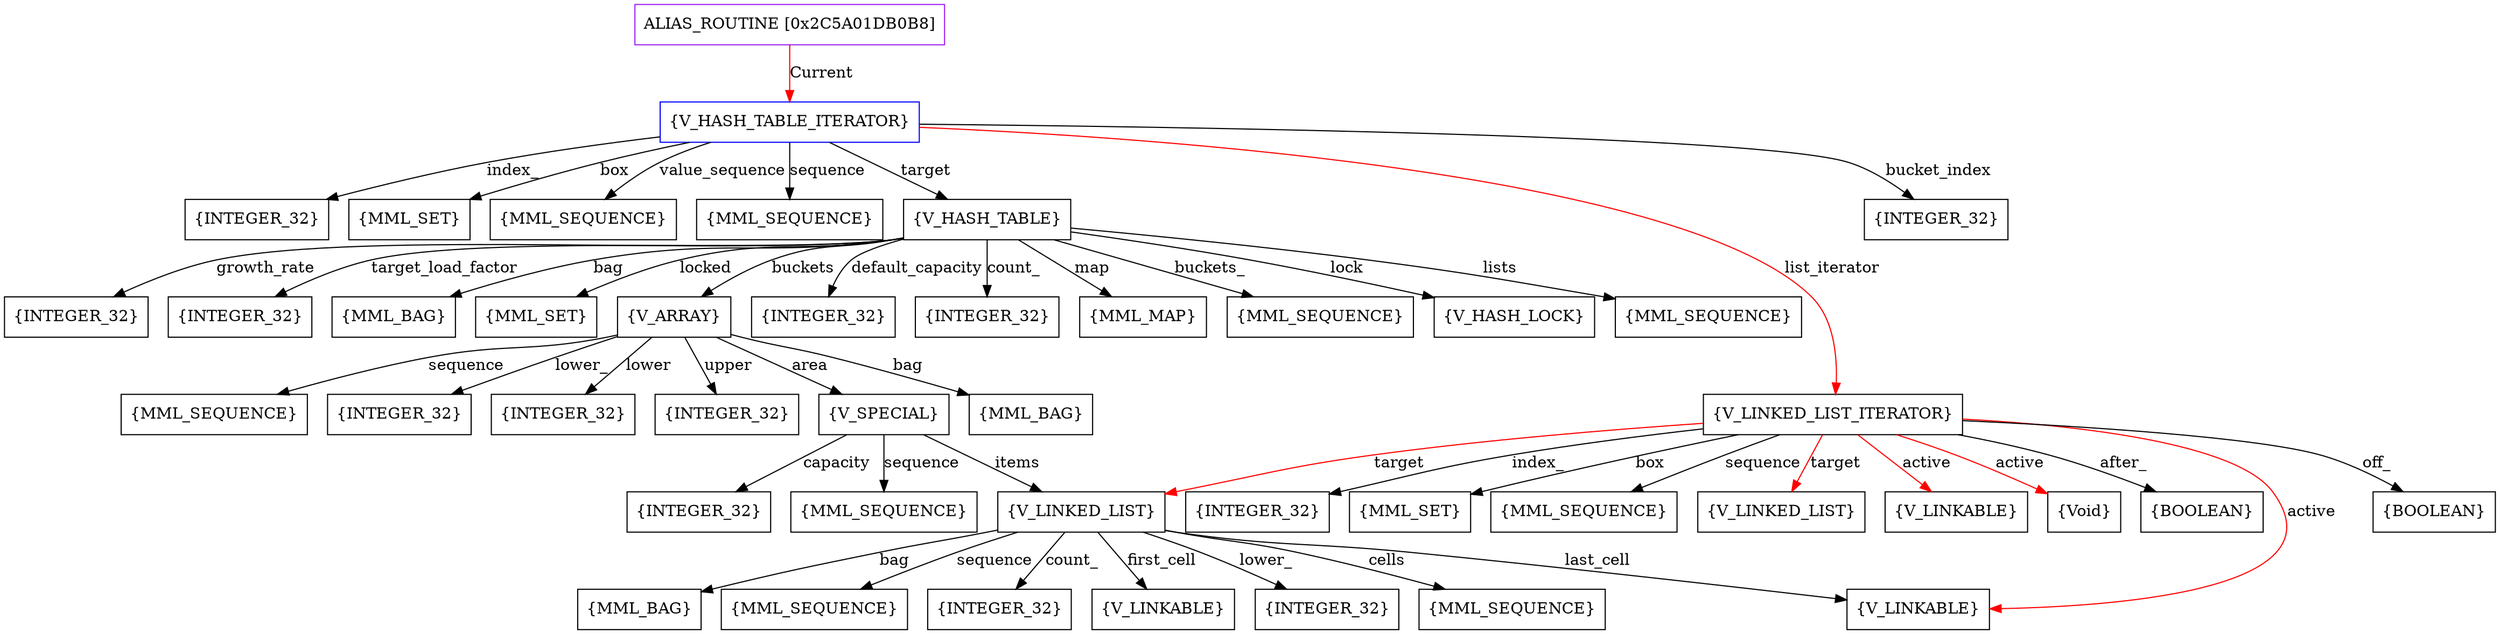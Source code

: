 digraph g {
	node [shape=box]
	b1[color=purple label=<ALIAS_ROUTINE [0x2C5A01DB0B8]>]
	b2[color=blue label=<{V_HASH_TABLE_ITERATOR}>]
	b3[label=<{INTEGER_32}>]
	b4[label=<{MML_SET}>]
	b5[label=<{MML_SEQUENCE}>]
	b6[label=<{MML_SEQUENCE}>]
	b7[label=<{V_HASH_TABLE}>]
	b8[label=<{INTEGER_32}>]
	b9[label=<{INTEGER_32}>]
	b10[label=<{INTEGER_32}>]
	b11[label=<{MML_BAG}>]
	b12[label=<{MML_SET}>]
	b13[label=<{V_ARRAY}>]
	b14[label=<{MML_BAG}>]
	b15[label=<{MML_SEQUENCE}>]
	b16[label=<{INTEGER_32}>]
	b17[label=<{INTEGER_32}>]
	b18[label=<{INTEGER_32}>]
	b19[label=<{V_SPECIAL}>]
	b20[label=<{V_LINKED_LIST}>]
	b21[label=<{INTEGER_32}>]
	b22[label=<{MML_BAG}>]
	b23[label=<{MML_SEQUENCE}>]
	b24[label=<{INTEGER_32}>]
	b25[label=<{V_LINKABLE}>]
	b26[label=<{V_LINKABLE}>]
	b27[label=<{MML_SEQUENCE}>]
	b28[label=<{INTEGER_32}>]
	b29[label=<{MML_SEQUENCE}>]
	b30[label=<{INTEGER_32}>]
	b31[label=<{MML_MAP}>]
	b32[label=<{MML_SEQUENCE}>]
	b33[label=<{V_HASH_LOCK}>]
	b34[label=<{MML_SEQUENCE}>]
	b35[label=<{V_LINKED_LIST_ITERATOR}>]
	b36[label=<{BOOLEAN}>]
	b37[label=<{INTEGER_32}>]
	b38[label=<{MML_SET}>]
	b39[label=<{MML_SEQUENCE}>]
	b40[label=<{V_LINKED_LIST}>]
	b41[label=<{V_LINKABLE}>]
	b42[label=<{Void}>]
	b43[label=<{BOOLEAN}>]
	b44[label=<{INTEGER_32}>]
	b1->b2[color=red label=<Current>]
	b2->b3[label=<index_>]
	b2->b4[label=<box>]
	b2->b5[label=<value_sequence>]
	b2->b6[label=<sequence>]
	b2->b7[label=<target>]
	b7->b8[label=<default_capacity>]
	b7->b9[label=<growth_rate>]
	b7->b10[label=<target_load_factor>]
	b7->b11[label=<bag>]
	b7->b12[label=<locked>]
	b7->b13[label=<buckets>]
	b13->b14[label=<bag>]
	b13->b15[label=<sequence>]
	b13->b16[label=<lower_>]
	b13->b17[label=<lower>]
	b13->b18[label=<upper>]
	b13->b19[label=<area>]
	b19->b20[label=<items>]
	b20->b21[label=<lower_>]
	b20->b22[label=<bag>]
	b20->b23[label=<sequence>]
	b20->b24[label=<count_>]
	b20->b25[label=<first_cell>]
	b20->b26[label=<last_cell>]
	b20->b27[label=<cells>]
	b19->b28[label=<capacity>]
	b19->b29[label=<sequence>]
	b7->b30[label=<count_>]
	b7->b31[label=<map>]
	b7->b32[label=<buckets_>]
	b7->b33[label=<lock>]
	b7->b34[label=<lists>]
	b2->b35[color=red label=<list_iterator>]
	b35->b36[label=<off_>]
	b35->b37[label=<index_>]
	b35->b38[label=<box>]
	b35->b39[label=<sequence>]
	b35->b40[color=red label=<target>]
	b35->b20[color=red label=<target>]
	b35->b41[color=red label=<active>]
	b35->b42[color=red label=<active>]
	b35->b26[color=red label=<active>]
	b35->b43[label=<after_>]
	b2->b44[label=<bucket_index>]
}
